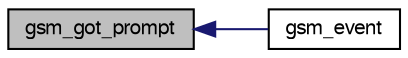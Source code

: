 digraph "gsm_got_prompt"
{
  edge [fontname="FreeSans",fontsize="10",labelfontname="FreeSans",labelfontsize="10"];
  node [fontname="FreeSans",fontsize="10",shape=record];
  rankdir="LR";
  Node1 [label="gsm_got_prompt",height=0.2,width=0.4,color="black", fillcolor="grey75", style="filled", fontcolor="black"];
  Node1 -> Node2 [dir="back",color="midnightblue",fontsize="10",style="solid",fontname="FreeSans"];
  Node2 [label="gsm_event",height=0.2,width=0.4,color="black", fillcolor="white", style="filled",URL="$gsm_8h.html#a470dc2779b65d4e6bc6515ec4b88e052"];
}

